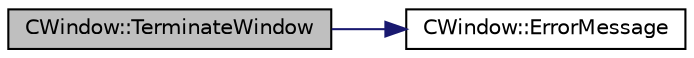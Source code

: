 digraph "CWindow::TerminateWindow"
{
 // LATEX_PDF_SIZE
  edge [fontname="Helvetica",fontsize="10",labelfontname="Helvetica",labelfontsize="10"];
  node [fontname="Helvetica",fontsize="10",shape=record];
  rankdir="LR";
  Node1 [label="CWindow::TerminateWindow",height=0.2,width=0.4,color="black", fillcolor="grey75", style="filled", fontcolor="black",tooltip="Terminates ncurses library."];
  Node1 -> Node2 [color="midnightblue",fontsize="10",style="solid",fontname="Helvetica"];
  Node2 [label="CWindow::ErrorMessage",height=0.2,width=0.4,color="black", fillcolor="white", style="filled",URL="$classCWindow.html#a93c5f62c3b8e5d3865b9dbcd3459a630",tooltip="Prints out an error message that varies depending on the error_text."];
}
